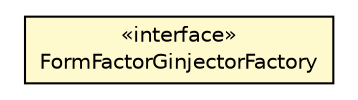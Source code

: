 #!/usr/local/bin/dot
#
# Class diagram 
# Generated by UMLGraph version R5_6-24-gf6e263 (http://www.umlgraph.org/)
#

digraph G {
	edge [fontname="Helvetica",fontsize=10,labelfontname="Helvetica",labelfontsize=10];
	node [fontname="Helvetica",fontsize=10,shape=plaintext];
	nodesep=0.25;
	ranksep=0.5;
	rankdir=LR;
	// com.gwtplatform.mvp.rebind.velocity.ginjectors.FormFactorGinjectorFactory
	c183886 [label=<<table title="com.gwtplatform.mvp.rebind.velocity.ginjectors.FormFactorGinjectorFactory" border="0" cellborder="1" cellspacing="0" cellpadding="2" port="p" bgcolor="lemonChiffon" href="./FormFactorGinjectorFactory.html">
		<tr><td><table border="0" cellspacing="0" cellpadding="1">
<tr><td align="center" balign="center"> &#171;interface&#187; </td></tr>
<tr><td align="center" balign="center"> FormFactorGinjectorFactory </td></tr>
		</table></td></tr>
		</table>>, URL="./FormFactorGinjectorFactory.html", fontname="Helvetica", fontcolor="black", fontsize=10.0];
}

